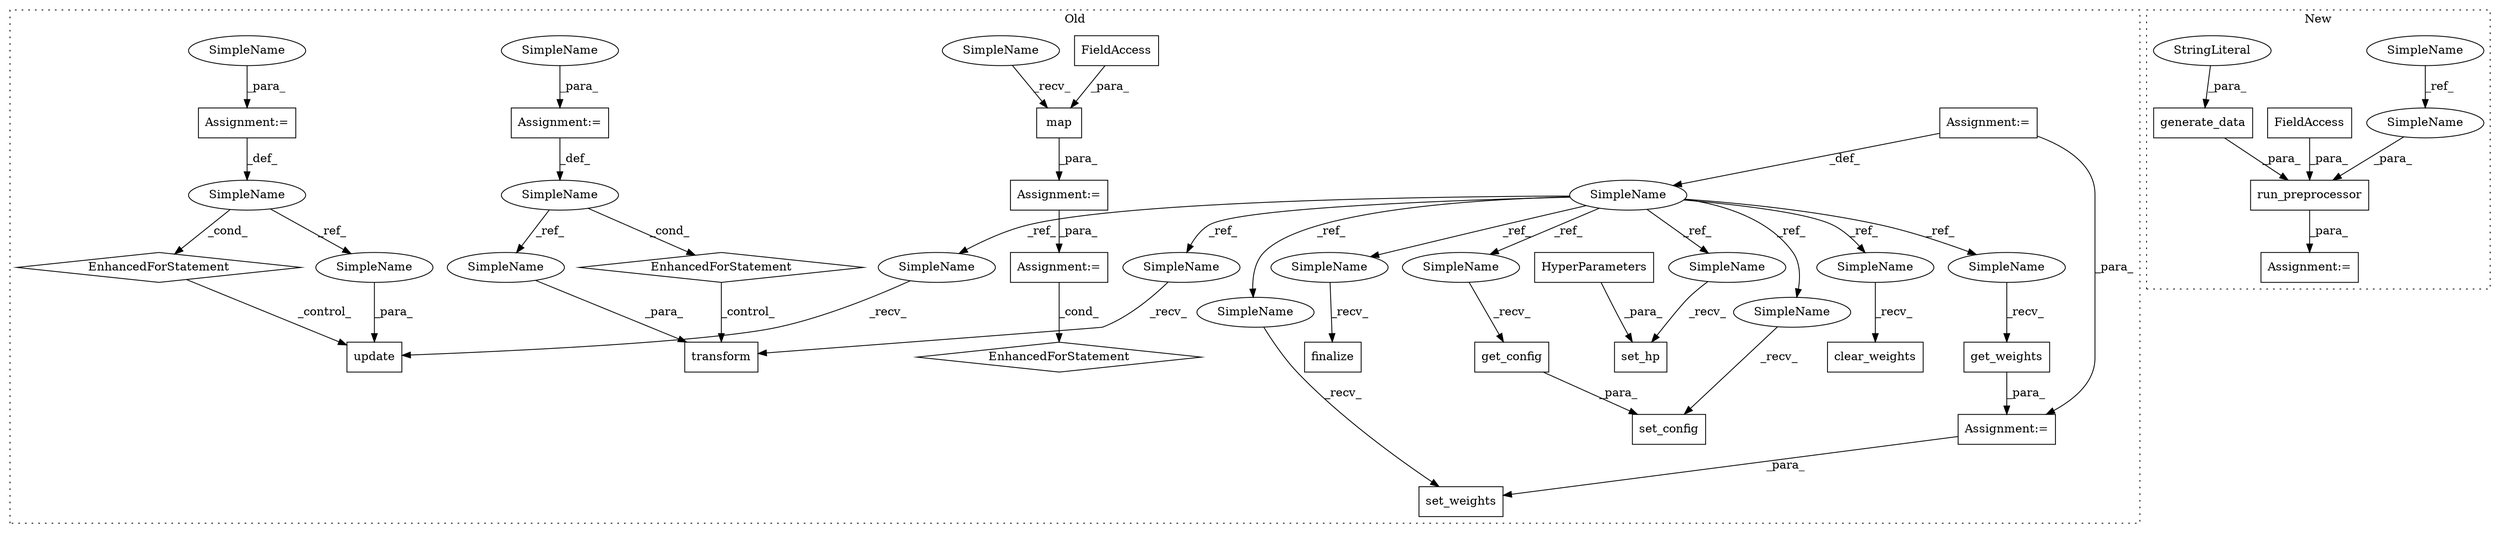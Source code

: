 digraph G {
subgraph cluster0 {
1 [label="get_weights" a="32" s="3538" l="13" shape="box"];
3 [label="set_weights" a="32" s="3596,3615" l="12,1" shape="box"];
6 [label="SimpleName" a="42" s="3179" l="8" shape="ellipse"];
7 [label="clear_weights" a="32" s="3566" l="15" shape="box"];
8 [label="set_hp" a="32" s="3298,3333" l="7,1" shape="box"];
9 [label="HyperParameters" a="32" s="3316" l="17" shape="box"];
10 [label="transform" a="32" s="3709,3720" l="10,1" shape="box"];
11 [label="EnhancedForStatement" a="70" s="3622,3690" l="53,2" shape="diamond"];
12 [label="update" a="32" s="3427,3435" l="7,1" shape="box"];
13 [label="EnhancedForStatement" a="70" s="3340,3408" l="53,2" shape="diamond"];
14 [label="SimpleName" a="42" s="3397" l="1" shape="ellipse"];
15 [label="set_config" a="32" s="3482,3514" l="11,1" shape="box"];
16 [label="finalize" a="32" s="3457" l="10" shape="box"];
17 [label="SimpleName" a="42" s="3679" l="1" shape="ellipse"];
18 [label="Assignment:=" a="7" s="3622,3690" l="53,2" shape="box"];
20 [label="get_config" a="32" s="3502" l="12" shape="box"];
21 [label="Assignment:=" a="7" s="3528" l="1" shape="box"];
23 [label="Assignment:=" a="7" s="3340,3408" l="53,2" shape="box"];
24 [label="Assignment:=" a="7" s="3187" l="1" shape="box"];
26 [label="map" a="32" s="3965,3977" l="4,1" shape="box"];
27 [label="EnhancedForStatement" a="70" s="3984,4056" l="53,2" shape="diamond"];
28 [label="FieldAccess" a="22" s="3969" l="8" shape="box"];
29 [label="Assignment:=" a="7" s="3956" l="1" shape="box"];
30 [label="Assignment:=" a="7" s="3984,4056" l="53,2" shape="box"];
31 [label="SimpleName" a="42" s="3418" l="8" shape="ellipse"];
32 [label="SimpleName" a="42" s="3529" l="8" shape="ellipse"];
33 [label="SimpleName" a="42" s="3473" l="8" shape="ellipse"];
34 [label="SimpleName" a="42" s="3448" l="8" shape="ellipse"];
35 [label="SimpleName" a="42" s="3587" l="8" shape="ellipse"];
36 [label="SimpleName" a="42" s="3700" l="8" shape="ellipse"];
37 [label="SimpleName" a="42" s="3289" l="8" shape="ellipse"];
38 [label="SimpleName" a="42" s="3493" l="8" shape="ellipse"];
39 [label="SimpleName" a="42" s="3557" l="8" shape="ellipse"];
41 [label="SimpleName" a="42" s="3957" l="7" shape="ellipse"];
42 [label="SimpleName" a="42" s="3683" l="7" shape="ellipse"];
43 [label="SimpleName" a="42" s="3401" l="7" shape="ellipse"];
44 [label="SimpleName" a="42" s="3719" l="1" shape="ellipse"];
45 [label="SimpleName" a="42" s="3434" l="1" shape="ellipse"];
label = "Old";
style="dotted";
}
subgraph cluster1 {
2 [label="generate_data" a="32" s="2634,2657" l="14,1" shape="box"];
4 [label="run_preprocessor" a="32" s="2569,2677" l="17,1" shape="box"];
5 [label="FieldAccess" a="22" s="2659" l="18" shape="box"];
19 [label="StringLiteral" a="45" s="2648" l="9" shape="ellipse"];
22 [label="Assignment:=" a="7" s="2568" l="1" shape="box"];
25 [label="SimpleName" a="42" s="2494" l="7" shape="ellipse"];
40 [label="SimpleName" a="42" s="2619" l="7" shape="ellipse"];
label = "New";
style="dotted";
}
1 -> 21 [label="_para_"];
2 -> 4 [label="_para_"];
4 -> 22 [label="_para_"];
5 -> 4 [label="_para_"];
6 -> 36 [label="_ref_"];
6 -> 35 [label="_ref_"];
6 -> 33 [label="_ref_"];
6 -> 32 [label="_ref_"];
6 -> 37 [label="_ref_"];
6 -> 38 [label="_ref_"];
6 -> 39 [label="_ref_"];
6 -> 31 [label="_ref_"];
6 -> 34 [label="_ref_"];
9 -> 8 [label="_para_"];
11 -> 10 [label="_control_"];
13 -> 12 [label="_control_"];
14 -> 45 [label="_ref_"];
14 -> 13 [label="_cond_"];
17 -> 11 [label="_cond_"];
17 -> 44 [label="_ref_"];
18 -> 17 [label="_def_"];
19 -> 2 [label="_para_"];
20 -> 15 [label="_para_"];
21 -> 3 [label="_para_"];
23 -> 14 [label="_def_"];
24 -> 6 [label="_def_"];
24 -> 21 [label="_para_"];
25 -> 40 [label="_ref_"];
26 -> 29 [label="_para_"];
28 -> 26 [label="_para_"];
29 -> 30 [label="_para_"];
30 -> 27 [label="_cond_"];
31 -> 12 [label="_recv_"];
32 -> 1 [label="_recv_"];
33 -> 15 [label="_recv_"];
34 -> 16 [label="_recv_"];
35 -> 3 [label="_recv_"];
36 -> 10 [label="_recv_"];
37 -> 8 [label="_recv_"];
38 -> 20 [label="_recv_"];
39 -> 7 [label="_recv_"];
40 -> 4 [label="_para_"];
41 -> 26 [label="_recv_"];
42 -> 18 [label="_para_"];
43 -> 23 [label="_para_"];
44 -> 10 [label="_para_"];
45 -> 12 [label="_para_"];
}